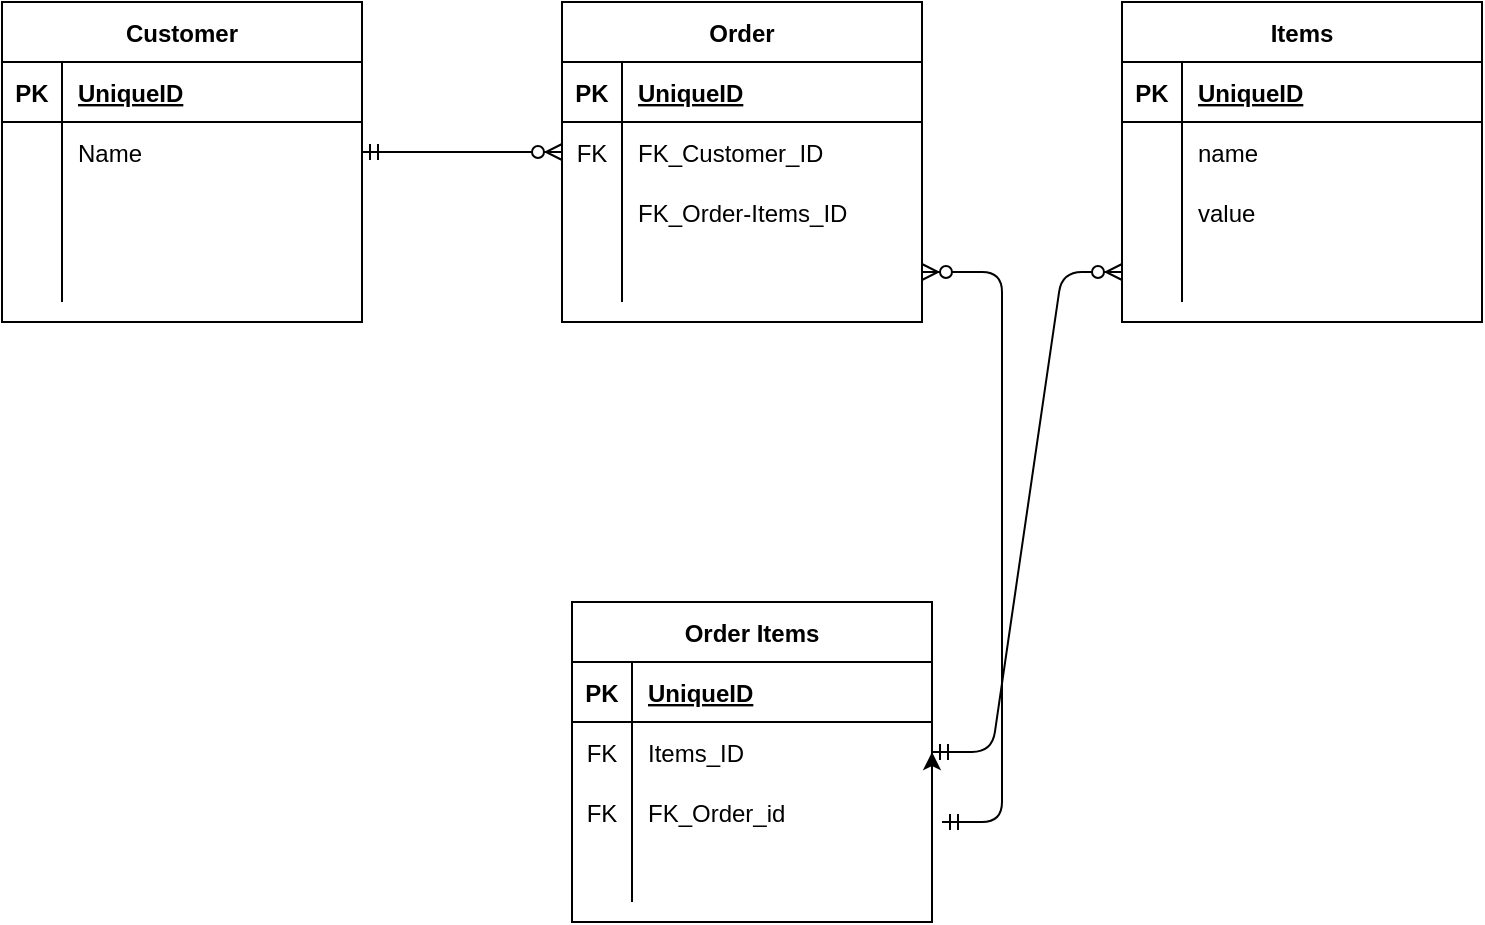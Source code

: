 <mxfile version="14.7.2" type="device"><diagram id="AJ3akr4rn4rGTT1m1LUE" name="Page-1"><mxGraphModel dx="2062" dy="1122" grid="1" gridSize="10" guides="1" tooltips="1" connect="1" arrows="1" fold="1" page="1" pageScale="1" pageWidth="850" pageHeight="1100" math="0" shadow="0"><root><mxCell id="0"/><mxCell id="1" parent="0"/><mxCell id="lUMLzqv5-1gW4XmLz9TO-17" value="Customer" style="shape=table;startSize=30;container=1;collapsible=1;childLayout=tableLayout;fixedRows=1;rowLines=0;fontStyle=1;align=center;resizeLast=1;" parent="1" vertex="1"><mxGeometry x="50" y="50" width="180" height="160" as="geometry"/></mxCell><mxCell id="lUMLzqv5-1gW4XmLz9TO-18" value="" style="shape=partialRectangle;collapsible=0;dropTarget=0;pointerEvents=0;fillColor=none;top=0;left=0;bottom=1;right=0;points=[[0,0.5],[1,0.5]];portConstraint=eastwest;" parent="lUMLzqv5-1gW4XmLz9TO-17" vertex="1"><mxGeometry y="30" width="180" height="30" as="geometry"/></mxCell><mxCell id="lUMLzqv5-1gW4XmLz9TO-19" value="PK" style="shape=partialRectangle;connectable=0;fillColor=none;top=0;left=0;bottom=0;right=0;fontStyle=1;overflow=hidden;" parent="lUMLzqv5-1gW4XmLz9TO-18" vertex="1"><mxGeometry width="30" height="30" as="geometry"/></mxCell><mxCell id="lUMLzqv5-1gW4XmLz9TO-20" value="UniqueID" style="shape=partialRectangle;connectable=0;fillColor=none;top=0;left=0;bottom=0;right=0;align=left;spacingLeft=6;fontStyle=5;overflow=hidden;" parent="lUMLzqv5-1gW4XmLz9TO-18" vertex="1"><mxGeometry x="30" width="150" height="30" as="geometry"/></mxCell><mxCell id="lUMLzqv5-1gW4XmLz9TO-21" value="" style="shape=partialRectangle;collapsible=0;dropTarget=0;pointerEvents=0;fillColor=none;top=0;left=0;bottom=0;right=0;points=[[0,0.5],[1,0.5]];portConstraint=eastwest;" parent="lUMLzqv5-1gW4XmLz9TO-17" vertex="1"><mxGeometry y="60" width="180" height="30" as="geometry"/></mxCell><mxCell id="lUMLzqv5-1gW4XmLz9TO-22" value="" style="shape=partialRectangle;connectable=0;fillColor=none;top=0;left=0;bottom=0;right=0;editable=1;overflow=hidden;" parent="lUMLzqv5-1gW4XmLz9TO-21" vertex="1"><mxGeometry width="30" height="30" as="geometry"/></mxCell><mxCell id="lUMLzqv5-1gW4XmLz9TO-23" value="Name" style="shape=partialRectangle;connectable=0;fillColor=none;top=0;left=0;bottom=0;right=0;align=left;spacingLeft=6;overflow=hidden;" parent="lUMLzqv5-1gW4XmLz9TO-21" vertex="1"><mxGeometry x="30" width="150" height="30" as="geometry"/></mxCell><mxCell id="lUMLzqv5-1gW4XmLz9TO-24" value="" style="shape=partialRectangle;collapsible=0;dropTarget=0;pointerEvents=0;fillColor=none;top=0;left=0;bottom=0;right=0;points=[[0,0.5],[1,0.5]];portConstraint=eastwest;" parent="lUMLzqv5-1gW4XmLz9TO-17" vertex="1"><mxGeometry y="90" width="180" height="30" as="geometry"/></mxCell><mxCell id="lUMLzqv5-1gW4XmLz9TO-25" value="" style="shape=partialRectangle;connectable=0;fillColor=none;top=0;left=0;bottom=0;right=0;editable=1;overflow=hidden;" parent="lUMLzqv5-1gW4XmLz9TO-24" vertex="1"><mxGeometry width="30" height="30" as="geometry"/></mxCell><mxCell id="lUMLzqv5-1gW4XmLz9TO-26" value="" style="shape=partialRectangle;connectable=0;fillColor=none;top=0;left=0;bottom=0;right=0;align=left;spacingLeft=6;overflow=hidden;" parent="lUMLzqv5-1gW4XmLz9TO-24" vertex="1"><mxGeometry x="30" width="150" height="30" as="geometry"/></mxCell><mxCell id="lUMLzqv5-1gW4XmLz9TO-27" value="" style="shape=partialRectangle;collapsible=0;dropTarget=0;pointerEvents=0;fillColor=none;top=0;left=0;bottom=0;right=0;points=[[0,0.5],[1,0.5]];portConstraint=eastwest;" parent="lUMLzqv5-1gW4XmLz9TO-17" vertex="1"><mxGeometry y="120" width="180" height="30" as="geometry"/></mxCell><mxCell id="lUMLzqv5-1gW4XmLz9TO-28" value="" style="shape=partialRectangle;connectable=0;fillColor=none;top=0;left=0;bottom=0;right=0;editable=1;overflow=hidden;" parent="lUMLzqv5-1gW4XmLz9TO-27" vertex="1"><mxGeometry width="30" height="30" as="geometry"/></mxCell><mxCell id="lUMLzqv5-1gW4XmLz9TO-29" value="" style="shape=partialRectangle;connectable=0;fillColor=none;top=0;left=0;bottom=0;right=0;align=left;spacingLeft=6;overflow=hidden;" parent="lUMLzqv5-1gW4XmLz9TO-27" vertex="1"><mxGeometry x="30" width="150" height="30" as="geometry"/></mxCell><mxCell id="lUMLzqv5-1gW4XmLz9TO-30" value="Items" style="shape=table;startSize=30;container=1;collapsible=1;childLayout=tableLayout;fixedRows=1;rowLines=0;fontStyle=1;align=center;resizeLast=1;" parent="1" vertex="1"><mxGeometry x="610" y="50" width="180" height="160" as="geometry"/></mxCell><mxCell id="lUMLzqv5-1gW4XmLz9TO-31" value="" style="shape=partialRectangle;collapsible=0;dropTarget=0;pointerEvents=0;fillColor=none;top=0;left=0;bottom=1;right=0;points=[[0,0.5],[1,0.5]];portConstraint=eastwest;" parent="lUMLzqv5-1gW4XmLz9TO-30" vertex="1"><mxGeometry y="30" width="180" height="30" as="geometry"/></mxCell><mxCell id="lUMLzqv5-1gW4XmLz9TO-32" value="PK" style="shape=partialRectangle;connectable=0;fillColor=none;top=0;left=0;bottom=0;right=0;fontStyle=1;overflow=hidden;" parent="lUMLzqv5-1gW4XmLz9TO-31" vertex="1"><mxGeometry width="30" height="30" as="geometry"/></mxCell><mxCell id="lUMLzqv5-1gW4XmLz9TO-33" value="UniqueID" style="shape=partialRectangle;connectable=0;fillColor=none;top=0;left=0;bottom=0;right=0;align=left;spacingLeft=6;fontStyle=5;overflow=hidden;" parent="lUMLzqv5-1gW4XmLz9TO-31" vertex="1"><mxGeometry x="30" width="150" height="30" as="geometry"/></mxCell><mxCell id="lUMLzqv5-1gW4XmLz9TO-34" value="" style="shape=partialRectangle;collapsible=0;dropTarget=0;pointerEvents=0;fillColor=none;top=0;left=0;bottom=0;right=0;points=[[0,0.5],[1,0.5]];portConstraint=eastwest;" parent="lUMLzqv5-1gW4XmLz9TO-30" vertex="1"><mxGeometry y="60" width="180" height="30" as="geometry"/></mxCell><mxCell id="lUMLzqv5-1gW4XmLz9TO-35" value="" style="shape=partialRectangle;connectable=0;fillColor=none;top=0;left=0;bottom=0;right=0;editable=1;overflow=hidden;" parent="lUMLzqv5-1gW4XmLz9TO-34" vertex="1"><mxGeometry width="30" height="30" as="geometry"/></mxCell><mxCell id="lUMLzqv5-1gW4XmLz9TO-36" value="name" style="shape=partialRectangle;connectable=0;fillColor=none;top=0;left=0;bottom=0;right=0;align=left;spacingLeft=6;overflow=hidden;" parent="lUMLzqv5-1gW4XmLz9TO-34" vertex="1"><mxGeometry x="30" width="150" height="30" as="geometry"/></mxCell><mxCell id="lUMLzqv5-1gW4XmLz9TO-37" value="" style="shape=partialRectangle;collapsible=0;dropTarget=0;pointerEvents=0;fillColor=none;top=0;left=0;bottom=0;right=0;points=[[0,0.5],[1,0.5]];portConstraint=eastwest;" parent="lUMLzqv5-1gW4XmLz9TO-30" vertex="1"><mxGeometry y="90" width="180" height="30" as="geometry"/></mxCell><mxCell id="lUMLzqv5-1gW4XmLz9TO-38" value="" style="shape=partialRectangle;connectable=0;fillColor=none;top=0;left=0;bottom=0;right=0;editable=1;overflow=hidden;" parent="lUMLzqv5-1gW4XmLz9TO-37" vertex="1"><mxGeometry width="30" height="30" as="geometry"/></mxCell><mxCell id="lUMLzqv5-1gW4XmLz9TO-39" value="value" style="shape=partialRectangle;connectable=0;fillColor=none;top=0;left=0;bottom=0;right=0;align=left;spacingLeft=6;overflow=hidden;" parent="lUMLzqv5-1gW4XmLz9TO-37" vertex="1"><mxGeometry x="30" width="150" height="30" as="geometry"/></mxCell><mxCell id="lUMLzqv5-1gW4XmLz9TO-40" value="" style="shape=partialRectangle;collapsible=0;dropTarget=0;pointerEvents=0;fillColor=none;top=0;left=0;bottom=0;right=0;points=[[0,0.5],[1,0.5]];portConstraint=eastwest;" parent="lUMLzqv5-1gW4XmLz9TO-30" vertex="1"><mxGeometry y="120" width="180" height="30" as="geometry"/></mxCell><mxCell id="lUMLzqv5-1gW4XmLz9TO-41" value="" style="shape=partialRectangle;connectable=0;fillColor=none;top=0;left=0;bottom=0;right=0;editable=1;overflow=hidden;" parent="lUMLzqv5-1gW4XmLz9TO-40" vertex="1"><mxGeometry width="30" height="30" as="geometry"/></mxCell><mxCell id="lUMLzqv5-1gW4XmLz9TO-42" value="" style="shape=partialRectangle;connectable=0;fillColor=none;top=0;left=0;bottom=0;right=0;align=left;spacingLeft=6;overflow=hidden;" parent="lUMLzqv5-1gW4XmLz9TO-40" vertex="1"><mxGeometry x="30" width="150" height="30" as="geometry"/></mxCell><mxCell id="lUMLzqv5-1gW4XmLz9TO-43" value="Order" style="shape=table;startSize=30;container=1;collapsible=1;childLayout=tableLayout;fixedRows=1;rowLines=0;fontStyle=1;align=center;resizeLast=1;" parent="1" vertex="1"><mxGeometry x="330" y="50" width="180" height="160" as="geometry"/></mxCell><mxCell id="lUMLzqv5-1gW4XmLz9TO-44" value="" style="shape=partialRectangle;collapsible=0;dropTarget=0;pointerEvents=0;fillColor=none;top=0;left=0;bottom=1;right=0;points=[[0,0.5],[1,0.5]];portConstraint=eastwest;" parent="lUMLzqv5-1gW4XmLz9TO-43" vertex="1"><mxGeometry y="30" width="180" height="30" as="geometry"/></mxCell><mxCell id="lUMLzqv5-1gW4XmLz9TO-45" value="PK" style="shape=partialRectangle;connectable=0;fillColor=none;top=0;left=0;bottom=0;right=0;fontStyle=1;overflow=hidden;" parent="lUMLzqv5-1gW4XmLz9TO-44" vertex="1"><mxGeometry width="30" height="30" as="geometry"/></mxCell><mxCell id="lUMLzqv5-1gW4XmLz9TO-46" value="UniqueID" style="shape=partialRectangle;connectable=0;fillColor=none;top=0;left=0;bottom=0;right=0;align=left;spacingLeft=6;fontStyle=5;overflow=hidden;" parent="lUMLzqv5-1gW4XmLz9TO-44" vertex="1"><mxGeometry x="30" width="150" height="30" as="geometry"/></mxCell><mxCell id="lUMLzqv5-1gW4XmLz9TO-47" value="" style="shape=partialRectangle;collapsible=0;dropTarget=0;pointerEvents=0;fillColor=none;top=0;left=0;bottom=0;right=0;points=[[0,0.5],[1,0.5]];portConstraint=eastwest;" parent="lUMLzqv5-1gW4XmLz9TO-43" vertex="1"><mxGeometry y="60" width="180" height="30" as="geometry"/></mxCell><mxCell id="lUMLzqv5-1gW4XmLz9TO-48" value="FK" style="shape=partialRectangle;connectable=0;fillColor=none;top=0;left=0;bottom=0;right=0;editable=1;overflow=hidden;" parent="lUMLzqv5-1gW4XmLz9TO-47" vertex="1"><mxGeometry width="30" height="30" as="geometry"/></mxCell><mxCell id="lUMLzqv5-1gW4XmLz9TO-49" value="FK_Customer_ID" style="shape=partialRectangle;connectable=0;fillColor=none;top=0;left=0;bottom=0;right=0;align=left;spacingLeft=6;overflow=hidden;" parent="lUMLzqv5-1gW4XmLz9TO-47" vertex="1"><mxGeometry x="30" width="150" height="30" as="geometry"/></mxCell><mxCell id="lUMLzqv5-1gW4XmLz9TO-50" value="" style="shape=partialRectangle;collapsible=0;dropTarget=0;pointerEvents=0;fillColor=none;top=0;left=0;bottom=0;right=0;points=[[0,0.5],[1,0.5]];portConstraint=eastwest;" parent="lUMLzqv5-1gW4XmLz9TO-43" vertex="1"><mxGeometry y="90" width="180" height="30" as="geometry"/></mxCell><mxCell id="lUMLzqv5-1gW4XmLz9TO-51" value="" style="shape=partialRectangle;connectable=0;fillColor=none;top=0;left=0;bottom=0;right=0;editable=1;overflow=hidden;" parent="lUMLzqv5-1gW4XmLz9TO-50" vertex="1"><mxGeometry width="30" height="30" as="geometry"/></mxCell><mxCell id="lUMLzqv5-1gW4XmLz9TO-52" value="FK_Order-Items_ID" style="shape=partialRectangle;connectable=0;fillColor=none;top=0;left=0;bottom=0;right=0;align=left;spacingLeft=6;overflow=hidden;" parent="lUMLzqv5-1gW4XmLz9TO-50" vertex="1"><mxGeometry x="30" width="150" height="30" as="geometry"/></mxCell><mxCell id="lUMLzqv5-1gW4XmLz9TO-53" value="" style="shape=partialRectangle;collapsible=0;dropTarget=0;pointerEvents=0;fillColor=none;top=0;left=0;bottom=0;right=0;points=[[0,0.5],[1,0.5]];portConstraint=eastwest;" parent="lUMLzqv5-1gW4XmLz9TO-43" vertex="1"><mxGeometry y="120" width="180" height="30" as="geometry"/></mxCell><mxCell id="lUMLzqv5-1gW4XmLz9TO-54" value="" style="shape=partialRectangle;connectable=0;fillColor=none;top=0;left=0;bottom=0;right=0;editable=1;overflow=hidden;" parent="lUMLzqv5-1gW4XmLz9TO-53" vertex="1"><mxGeometry width="30" height="30" as="geometry"/></mxCell><mxCell id="lUMLzqv5-1gW4XmLz9TO-55" value="" style="shape=partialRectangle;connectable=0;fillColor=none;top=0;left=0;bottom=0;right=0;align=left;spacingLeft=6;overflow=hidden;" parent="lUMLzqv5-1gW4XmLz9TO-53" vertex="1"><mxGeometry x="30" width="150" height="30" as="geometry"/></mxCell><mxCell id="lUMLzqv5-1gW4XmLz9TO-56" value="Order Items" style="shape=table;startSize=30;container=1;collapsible=1;childLayout=tableLayout;fixedRows=1;rowLines=0;fontStyle=1;align=center;resizeLast=1;" parent="1" vertex="1"><mxGeometry x="335" y="350" width="180" height="160" as="geometry"/></mxCell><mxCell id="lUMLzqv5-1gW4XmLz9TO-57" value="" style="shape=partialRectangle;collapsible=0;dropTarget=0;pointerEvents=0;fillColor=none;top=0;left=0;bottom=1;right=0;points=[[0,0.5],[1,0.5]];portConstraint=eastwest;" parent="lUMLzqv5-1gW4XmLz9TO-56" vertex="1"><mxGeometry y="30" width="180" height="30" as="geometry"/></mxCell><mxCell id="lUMLzqv5-1gW4XmLz9TO-58" value="PK" style="shape=partialRectangle;connectable=0;fillColor=none;top=0;left=0;bottom=0;right=0;fontStyle=1;overflow=hidden;" parent="lUMLzqv5-1gW4XmLz9TO-57" vertex="1"><mxGeometry width="30" height="30" as="geometry"/></mxCell><mxCell id="lUMLzqv5-1gW4XmLz9TO-59" value="UniqueID" style="shape=partialRectangle;connectable=0;fillColor=none;top=0;left=0;bottom=0;right=0;align=left;spacingLeft=6;fontStyle=5;overflow=hidden;" parent="lUMLzqv5-1gW4XmLz9TO-57" vertex="1"><mxGeometry x="30" width="150" height="30" as="geometry"/></mxCell><mxCell id="lUMLzqv5-1gW4XmLz9TO-60" value="" style="shape=partialRectangle;collapsible=0;dropTarget=0;pointerEvents=0;fillColor=none;top=0;left=0;bottom=0;right=0;points=[[0,0.5],[1,0.5]];portConstraint=eastwest;" parent="lUMLzqv5-1gW4XmLz9TO-56" vertex="1"><mxGeometry y="60" width="180" height="30" as="geometry"/></mxCell><mxCell id="lUMLzqv5-1gW4XmLz9TO-61" value="FK" style="shape=partialRectangle;connectable=0;fillColor=none;top=0;left=0;bottom=0;right=0;editable=1;overflow=hidden;" parent="lUMLzqv5-1gW4XmLz9TO-60" vertex="1"><mxGeometry width="30" height="30" as="geometry"/></mxCell><mxCell id="lUMLzqv5-1gW4XmLz9TO-62" value="Items_ID" style="shape=partialRectangle;connectable=0;fillColor=none;top=0;left=0;bottom=0;right=0;align=left;spacingLeft=6;overflow=hidden;" parent="lUMLzqv5-1gW4XmLz9TO-60" vertex="1"><mxGeometry x="30" width="150" height="30" as="geometry"/></mxCell><mxCell id="7EIi4zwSrcRzdWJhzo7Z-4" style="edgeStyle=orthogonalEdgeStyle;rounded=0;orthogonalLoop=1;jettySize=auto;html=1;exitX=1;exitY=0.5;exitDx=0;exitDy=0;entryX=1;entryY=0.5;entryDx=0;entryDy=0;" edge="1" parent="lUMLzqv5-1gW4XmLz9TO-56" source="lUMLzqv5-1gW4XmLz9TO-63" target="lUMLzqv5-1gW4XmLz9TO-60"><mxGeometry relative="1" as="geometry"/></mxCell><mxCell id="lUMLzqv5-1gW4XmLz9TO-63" value="" style="shape=partialRectangle;collapsible=0;dropTarget=0;pointerEvents=0;fillColor=none;top=0;left=0;bottom=0;right=0;points=[[0,0.5],[1,0.5]];portConstraint=eastwest;" parent="lUMLzqv5-1gW4XmLz9TO-56" vertex="1"><mxGeometry y="90" width="180" height="30" as="geometry"/></mxCell><mxCell id="lUMLzqv5-1gW4XmLz9TO-64" value="FK" style="shape=partialRectangle;connectable=0;fillColor=none;top=0;left=0;bottom=0;right=0;editable=1;overflow=hidden;" parent="lUMLzqv5-1gW4XmLz9TO-63" vertex="1"><mxGeometry width="30" height="30" as="geometry"/></mxCell><mxCell id="lUMLzqv5-1gW4XmLz9TO-65" value="FK_Order_id" style="shape=partialRectangle;connectable=0;fillColor=none;top=0;left=0;bottom=0;right=0;align=left;spacingLeft=6;overflow=hidden;" parent="lUMLzqv5-1gW4XmLz9TO-63" vertex="1"><mxGeometry x="30" width="150" height="30" as="geometry"/></mxCell><mxCell id="lUMLzqv5-1gW4XmLz9TO-66" value="" style="shape=partialRectangle;collapsible=0;dropTarget=0;pointerEvents=0;fillColor=none;top=0;left=0;bottom=0;right=0;points=[[0,0.5],[1,0.5]];portConstraint=eastwest;" parent="lUMLzqv5-1gW4XmLz9TO-56" vertex="1"><mxGeometry y="120" width="180" height="30" as="geometry"/></mxCell><mxCell id="lUMLzqv5-1gW4XmLz9TO-67" value="" style="shape=partialRectangle;connectable=0;fillColor=none;top=0;left=0;bottom=0;right=0;editable=1;overflow=hidden;" parent="lUMLzqv5-1gW4XmLz9TO-66" vertex="1"><mxGeometry width="30" height="30" as="geometry"/></mxCell><mxCell id="lUMLzqv5-1gW4XmLz9TO-68" value="" style="shape=partialRectangle;connectable=0;fillColor=none;top=0;left=0;bottom=0;right=0;align=left;spacingLeft=6;overflow=hidden;" parent="lUMLzqv5-1gW4XmLz9TO-66" vertex="1"><mxGeometry x="30" width="150" height="30" as="geometry"/></mxCell><mxCell id="7EIi4zwSrcRzdWJhzo7Z-1" value="" style="edgeStyle=entityRelationEdgeStyle;fontSize=12;html=1;endArrow=ERzeroToMany;startArrow=ERmandOne;exitX=1;exitY=0.5;exitDx=0;exitDy=0;entryX=0;entryY=0.5;entryDx=0;entryDy=0;" edge="1" parent="1" source="lUMLzqv5-1gW4XmLz9TO-21" target="lUMLzqv5-1gW4XmLz9TO-47"><mxGeometry width="100" height="100" relative="1" as="geometry"><mxPoint x="250" y="310" as="sourcePoint"/><mxPoint x="350" y="210" as="targetPoint"/></mxGeometry></mxCell><mxCell id="7EIi4zwSrcRzdWJhzo7Z-2" value="" style="edgeStyle=entityRelationEdgeStyle;fontSize=12;html=1;endArrow=ERzeroToMany;startArrow=ERmandOne;entryX=1;entryY=0.5;entryDx=0;entryDy=0;" edge="1" parent="1" target="lUMLzqv5-1gW4XmLz9TO-53"><mxGeometry width="100" height="100" relative="1" as="geometry"><mxPoint x="520" y="460" as="sourcePoint"/><mxPoint x="590" y="200" as="targetPoint"/></mxGeometry></mxCell><mxCell id="7EIi4zwSrcRzdWJhzo7Z-3" value="" style="edgeStyle=entityRelationEdgeStyle;fontSize=12;html=1;endArrow=ERzeroToMany;startArrow=ERmandOne;entryX=0;entryY=0.5;entryDx=0;entryDy=0;exitX=1;exitY=0.5;exitDx=0;exitDy=0;" edge="1" parent="1" source="lUMLzqv5-1gW4XmLz9TO-60" target="lUMLzqv5-1gW4XmLz9TO-40"><mxGeometry width="100" height="100" relative="1" as="geometry"><mxPoint x="670" y="450" as="sourcePoint"/><mxPoint x="770" y="350" as="targetPoint"/></mxGeometry></mxCell></root></mxGraphModel></diagram></mxfile>